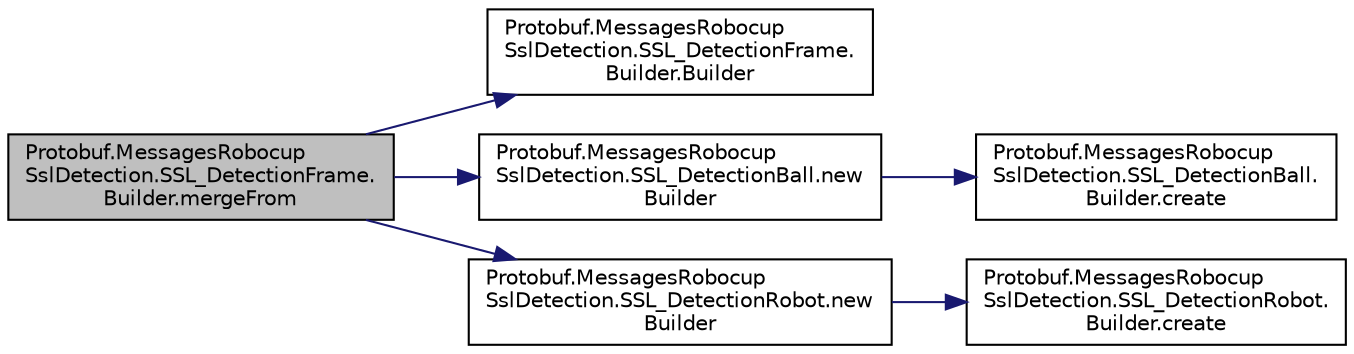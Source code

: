 digraph "Protobuf.MessagesRobocupSslDetection.SSL_DetectionFrame.Builder.mergeFrom"
{
 // INTERACTIVE_SVG=YES
  edge [fontname="Helvetica",fontsize="10",labelfontname="Helvetica",labelfontsize="10"];
  node [fontname="Helvetica",fontsize="10",shape=record];
  rankdir="LR";
  Node1 [label="Protobuf.MessagesRobocup\lSslDetection.SSL_DetectionFrame.\lBuilder.mergeFrom",height=0.2,width=0.4,color="black", fillcolor="grey75", style="filled", fontcolor="black"];
  Node1 -> Node2 [color="midnightblue",fontsize="10",style="solid",fontname="Helvetica"];
  Node2 [label="Protobuf.MessagesRobocup\lSslDetection.SSL_DetectionFrame.\lBuilder.Builder",height=0.2,width=0.4,color="black", fillcolor="white", style="filled",URL="$d4/dcb/class_protobuf_1_1_messages_robocup_ssl_detection_1_1_s_s_l___detection_frame_1_1_builder.html#ae3bc8ef6f4e8553316979100d416c6b4"];
  Node1 -> Node3 [color="midnightblue",fontsize="10",style="solid",fontname="Helvetica"];
  Node3 [label="Protobuf.MessagesRobocup\lSslDetection.SSL_DetectionBall.new\lBuilder",height=0.2,width=0.4,color="black", fillcolor="white", style="filled",URL="$da/d68/class_protobuf_1_1_messages_robocup_ssl_detection_1_1_s_s_l___detection_ball.html#ad4ea36fc3f14942bcb85d50771cd3a62"];
  Node3 -> Node4 [color="midnightblue",fontsize="10",style="solid",fontname="Helvetica"];
  Node4 [label="Protobuf.MessagesRobocup\lSslDetection.SSL_DetectionBall.\lBuilder.create",height=0.2,width=0.4,color="black", fillcolor="white", style="filled",URL="$d4/d55/class_protobuf_1_1_messages_robocup_ssl_detection_1_1_s_s_l___detection_ball_1_1_builder.html#a04eb3f5b078f9145d60d5a42929ad60d"];
  Node1 -> Node5 [color="midnightblue",fontsize="10",style="solid",fontname="Helvetica"];
  Node5 [label="Protobuf.MessagesRobocup\lSslDetection.SSL_DetectionRobot.new\lBuilder",height=0.2,width=0.4,color="black", fillcolor="white", style="filled",URL="$db/dc1/class_protobuf_1_1_messages_robocup_ssl_detection_1_1_s_s_l___detection_robot.html#a801ca3b7dbaf0b7dd98dc13fc412d28b"];
  Node5 -> Node6 [color="midnightblue",fontsize="10",style="solid",fontname="Helvetica"];
  Node6 [label="Protobuf.MessagesRobocup\lSslDetection.SSL_DetectionRobot.\lBuilder.create",height=0.2,width=0.4,color="black", fillcolor="white", style="filled",URL="$d5/dd9/class_protobuf_1_1_messages_robocup_ssl_detection_1_1_s_s_l___detection_robot_1_1_builder.html#a85d00b09357fbb736e1d644288daac97"];
}
